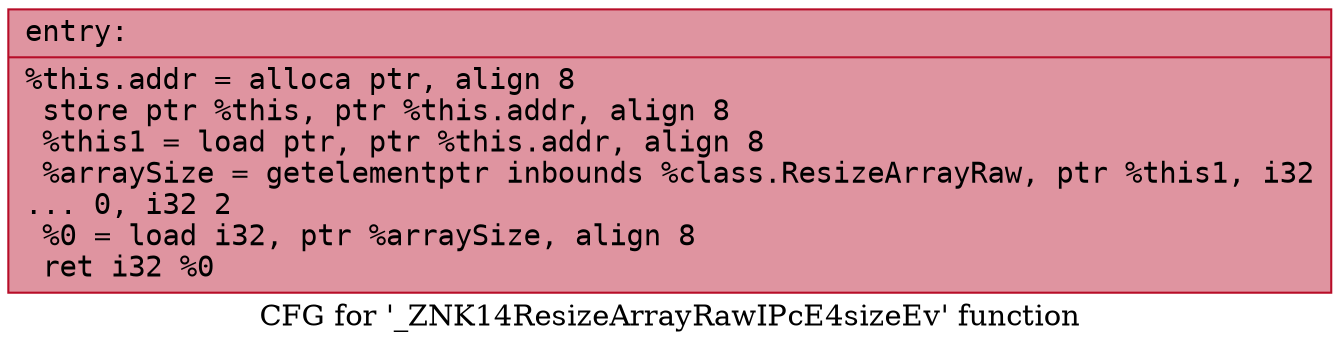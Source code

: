 digraph "CFG for '_ZNK14ResizeArrayRawIPcE4sizeEv' function" {
	label="CFG for '_ZNK14ResizeArrayRawIPcE4sizeEv' function";

	Node0x55775c3cf550 [shape=record,color="#b70d28ff", style=filled, fillcolor="#b70d2870" fontname="Courier",label="{entry:\l|  %this.addr = alloca ptr, align 8\l  store ptr %this, ptr %this.addr, align 8\l  %this1 = load ptr, ptr %this.addr, align 8\l  %arraySize = getelementptr inbounds %class.ResizeArrayRaw, ptr %this1, i32\l... 0, i32 2\l  %0 = load i32, ptr %arraySize, align 8\l  ret i32 %0\l}"];
}
